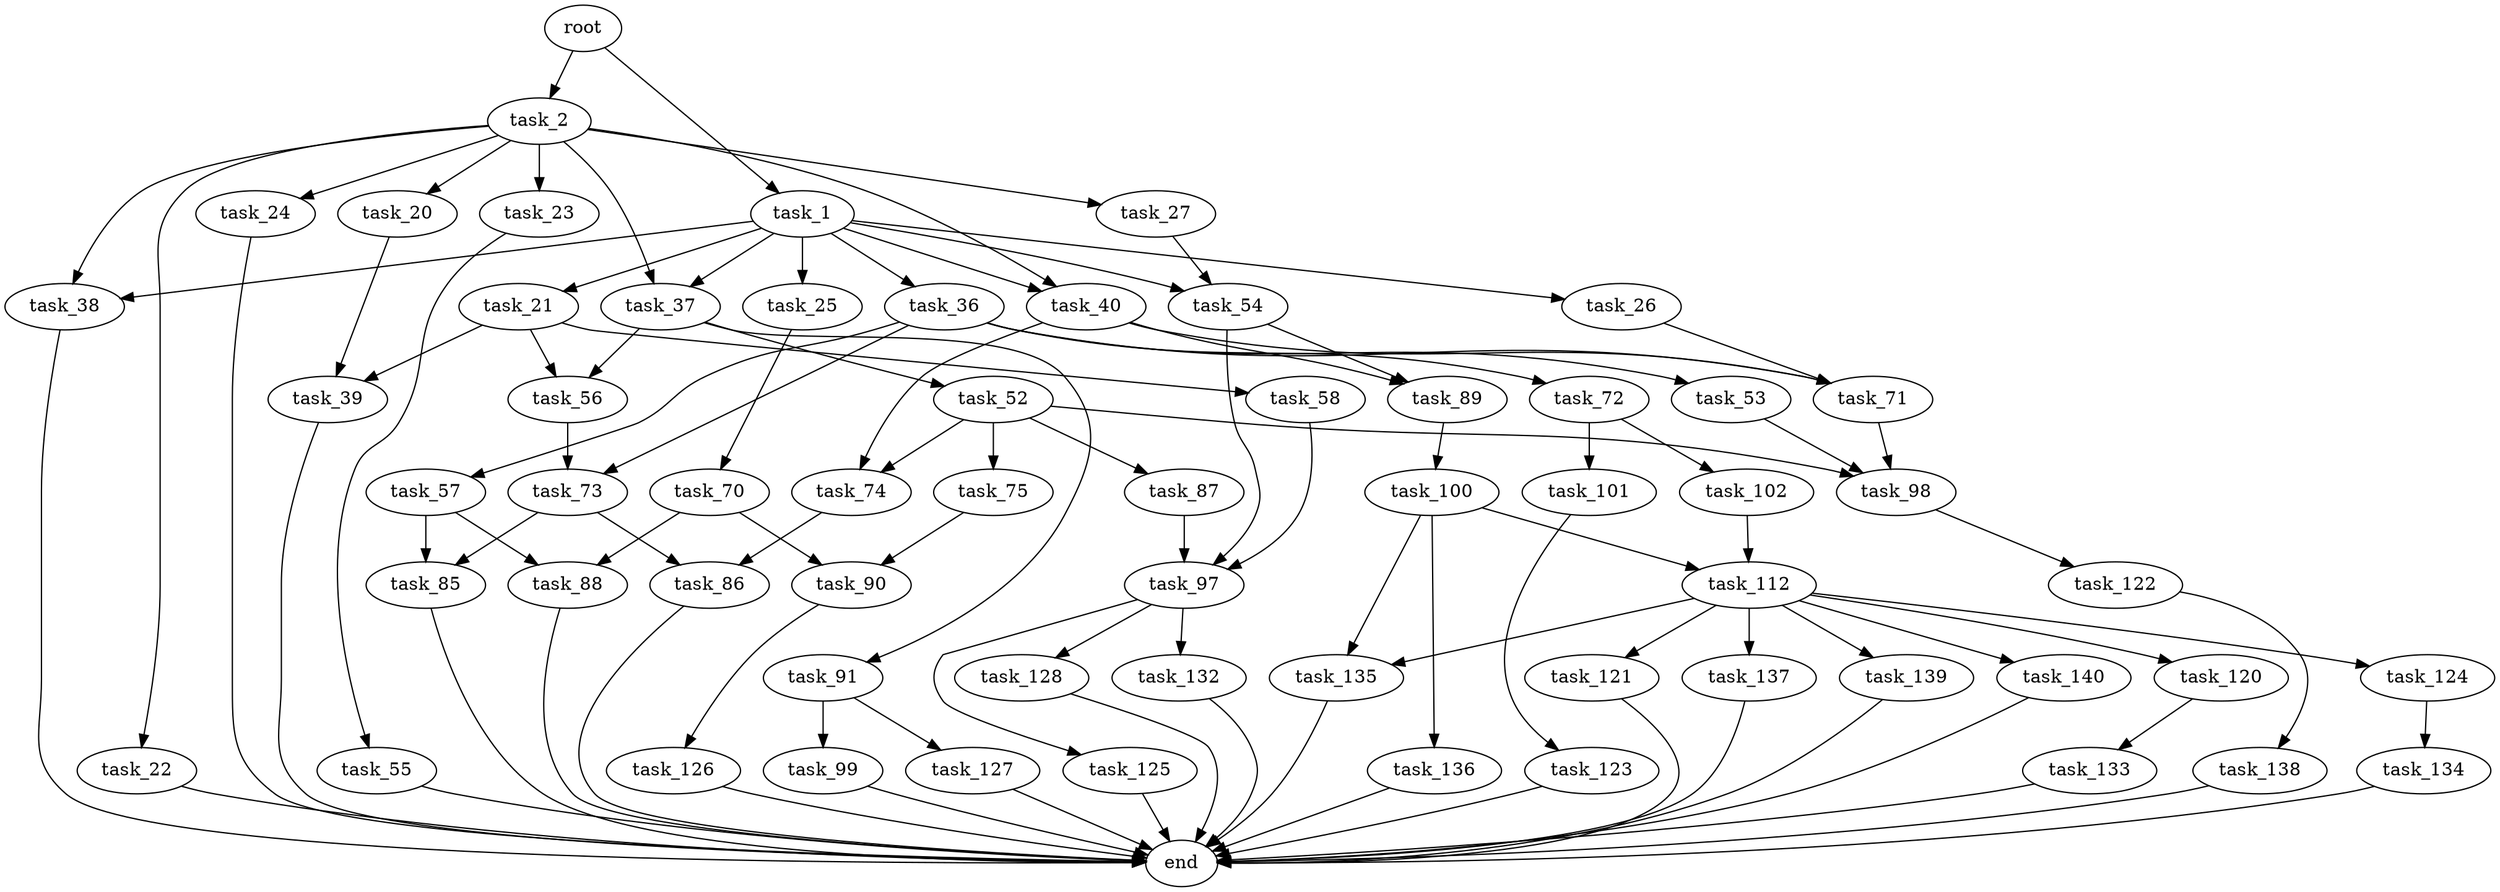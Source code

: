 digraph G {
  root [size="0.000000"];
  task_1 [size="1073741824000.000000"];
  task_2 [size="231928233984.000000"];
  task_21 [size="68719476736.000000"];
  task_25 [size="7944537682.000000"];
  task_26 [size="231928233984.000000"];
  task_36 [size="372483303322.000000"];
  task_37 [size="22453094808.000000"];
  task_38 [size="1073741824000.000000"];
  task_40 [size="161875069713.000000"];
  task_54 [size="28991029248.000000"];
  task_20 [size="19180838890.000000"];
  task_22 [size="18635490352.000000"];
  task_23 [size="68719476736.000000"];
  task_24 [size="127907670852.000000"];
  task_27 [size="134217728000.000000"];
  task_39 [size="549755813888.000000"];
  task_56 [size="8392943307.000000"];
  task_58 [size="167459795212.000000"];
  end [size="0.000000"];
  task_55 [size="1073741824000.000000"];
  task_70 [size="25948585844.000000"];
  task_71 [size="6145835028.000000"];
  task_53 [size="28991029248.000000"];
  task_57 [size="16757102898.000000"];
  task_72 [size="2261246700.000000"];
  task_73 [size="134217728000.000000"];
  task_52 [size="9389730872.000000"];
  task_91 [size="7929297860.000000"];
  task_74 [size="740933275013.000000"];
  task_89 [size="450211540.000000"];
  task_75 [size="4375743261.000000"];
  task_87 [size="6377478697.000000"];
  task_98 [size="39615044263.000000"];
  task_97 [size="134217728000.000000"];
  task_85 [size="9280741428.000000"];
  task_88 [size="14386591762.000000"];
  task_90 [size="368293445632.000000"];
  task_101 [size="8589934592.000000"];
  task_102 [size="1635310950.000000"];
  task_86 [size="258640047535.000000"];
  task_100 [size="4701358600.000000"];
  task_126 [size="198212150580.000000"];
  task_99 [size="274189686784.000000"];
  task_127 [size="15179207607.000000"];
  task_125 [size="60644461905.000000"];
  task_128 [size="549755813888.000000"];
  task_132 [size="134217728000.000000"];
  task_122 [size="337764908346.000000"];
  task_112 [size="567897880472.000000"];
  task_135 [size="28991029248.000000"];
  task_136 [size="4351216451.000000"];
  task_123 [size="23878616654.000000"];
  task_120 [size="549755813888.000000"];
  task_121 [size="31505381772.000000"];
  task_124 [size="280927844739.000000"];
  task_137 [size="782757789696.000000"];
  task_139 [size="13323955816.000000"];
  task_140 [size="5468566011.000000"];
  task_133 [size="20830564853.000000"];
  task_138 [size="187393822248.000000"];
  task_134 [size="58693021488.000000"];

  root -> task_1 [size="1.000000"];
  root -> task_2 [size="1.000000"];
  task_1 -> task_21 [size="838860800.000000"];
  task_1 -> task_25 [size="838860800.000000"];
  task_1 -> task_26 [size="838860800.000000"];
  task_1 -> task_36 [size="838860800.000000"];
  task_1 -> task_37 [size="838860800.000000"];
  task_1 -> task_38 [size="838860800.000000"];
  task_1 -> task_40 [size="838860800.000000"];
  task_1 -> task_54 [size="838860800.000000"];
  task_2 -> task_20 [size="301989888.000000"];
  task_2 -> task_22 [size="301989888.000000"];
  task_2 -> task_23 [size="301989888.000000"];
  task_2 -> task_24 [size="301989888.000000"];
  task_2 -> task_27 [size="301989888.000000"];
  task_2 -> task_37 [size="301989888.000000"];
  task_2 -> task_38 [size="301989888.000000"];
  task_2 -> task_40 [size="301989888.000000"];
  task_21 -> task_39 [size="134217728.000000"];
  task_21 -> task_56 [size="134217728.000000"];
  task_21 -> task_58 [size="134217728.000000"];
  task_25 -> task_70 [size="134217728.000000"];
  task_26 -> task_71 [size="301989888.000000"];
  task_36 -> task_53 [size="838860800.000000"];
  task_36 -> task_57 [size="838860800.000000"];
  task_36 -> task_71 [size="838860800.000000"];
  task_36 -> task_72 [size="838860800.000000"];
  task_36 -> task_73 [size="838860800.000000"];
  task_37 -> task_52 [size="536870912.000000"];
  task_37 -> task_56 [size="536870912.000000"];
  task_37 -> task_91 [size="536870912.000000"];
  task_38 -> end [size="1.000000"];
  task_40 -> task_71 [size="209715200.000000"];
  task_40 -> task_74 [size="209715200.000000"];
  task_40 -> task_89 [size="209715200.000000"];
  task_54 -> task_89 [size="75497472.000000"];
  task_54 -> task_97 [size="75497472.000000"];
  task_20 -> task_39 [size="301989888.000000"];
  task_22 -> end [size="1.000000"];
  task_23 -> task_55 [size="134217728.000000"];
  task_24 -> end [size="1.000000"];
  task_27 -> task_54 [size="209715200.000000"];
  task_39 -> end [size="1.000000"];
  task_56 -> task_73 [size="209715200.000000"];
  task_58 -> task_97 [size="209715200.000000"];
  task_55 -> end [size="1.000000"];
  task_70 -> task_88 [size="679477248.000000"];
  task_70 -> task_90 [size="679477248.000000"];
  task_71 -> task_98 [size="134217728.000000"];
  task_53 -> task_98 [size="75497472.000000"];
  task_57 -> task_85 [size="301989888.000000"];
  task_57 -> task_88 [size="301989888.000000"];
  task_72 -> task_101 [size="75497472.000000"];
  task_72 -> task_102 [size="75497472.000000"];
  task_73 -> task_85 [size="209715200.000000"];
  task_73 -> task_86 [size="209715200.000000"];
  task_52 -> task_74 [size="411041792.000000"];
  task_52 -> task_75 [size="411041792.000000"];
  task_52 -> task_87 [size="411041792.000000"];
  task_52 -> task_98 [size="411041792.000000"];
  task_91 -> task_99 [size="134217728.000000"];
  task_91 -> task_127 [size="134217728.000000"];
  task_74 -> task_86 [size="838860800.000000"];
  task_89 -> task_100 [size="33554432.000000"];
  task_75 -> task_90 [size="134217728.000000"];
  task_87 -> task_97 [size="411041792.000000"];
  task_98 -> task_122 [size="33554432.000000"];
  task_97 -> task_125 [size="209715200.000000"];
  task_97 -> task_128 [size="209715200.000000"];
  task_97 -> task_132 [size="209715200.000000"];
  task_85 -> end [size="1.000000"];
  task_88 -> end [size="1.000000"];
  task_90 -> task_126 [size="411041792.000000"];
  task_101 -> task_123 [size="33554432.000000"];
  task_102 -> task_112 [size="33554432.000000"];
  task_86 -> end [size="1.000000"];
  task_100 -> task_112 [size="134217728.000000"];
  task_100 -> task_135 [size="134217728.000000"];
  task_100 -> task_136 [size="134217728.000000"];
  task_126 -> end [size="1.000000"];
  task_99 -> end [size="1.000000"];
  task_127 -> end [size="1.000000"];
  task_125 -> end [size="1.000000"];
  task_128 -> end [size="1.000000"];
  task_132 -> end [size="1.000000"];
  task_122 -> task_138 [size="301989888.000000"];
  task_112 -> task_120 [size="536870912.000000"];
  task_112 -> task_121 [size="536870912.000000"];
  task_112 -> task_124 [size="536870912.000000"];
  task_112 -> task_135 [size="536870912.000000"];
  task_112 -> task_137 [size="536870912.000000"];
  task_112 -> task_139 [size="536870912.000000"];
  task_112 -> task_140 [size="536870912.000000"];
  task_135 -> end [size="1.000000"];
  task_136 -> end [size="1.000000"];
  task_123 -> end [size="1.000000"];
  task_120 -> task_133 [size="536870912.000000"];
  task_121 -> end [size="1.000000"];
  task_124 -> task_134 [size="209715200.000000"];
  task_137 -> end [size="1.000000"];
  task_139 -> end [size="1.000000"];
  task_140 -> end [size="1.000000"];
  task_133 -> end [size="1.000000"];
  task_138 -> end [size="1.000000"];
  task_134 -> end [size="1.000000"];
}
